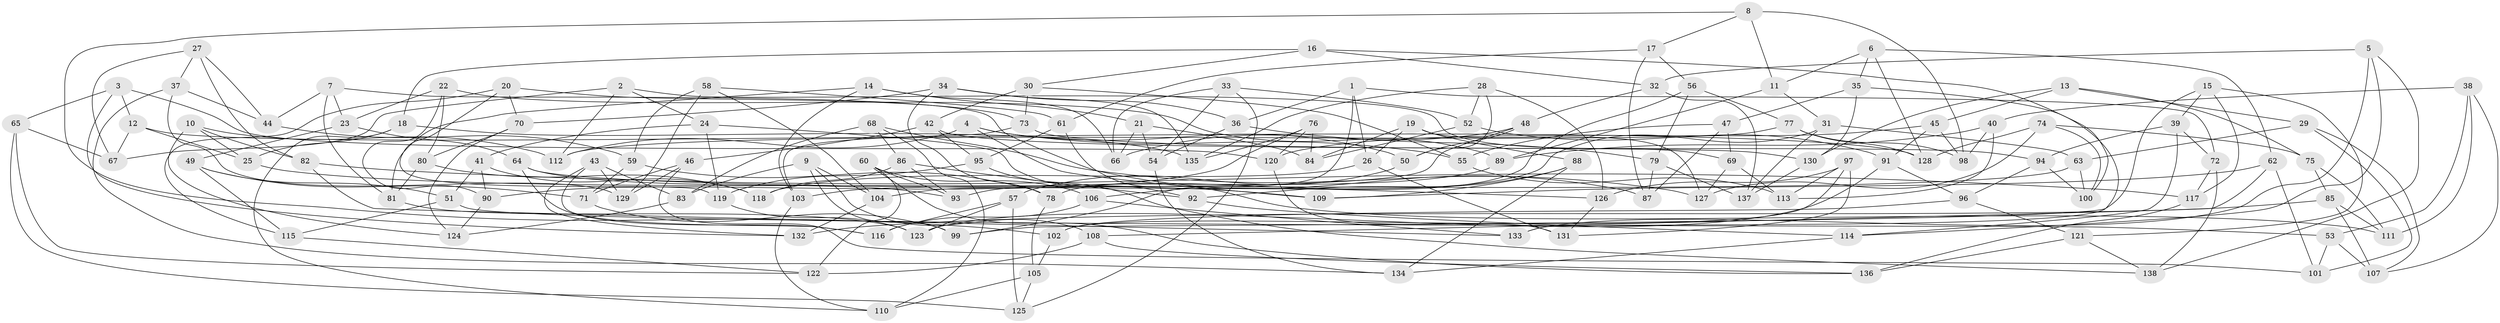 // Generated by graph-tools (version 1.1) at 2025/02/03/09/25 03:02:56]
// undirected, 138 vertices, 276 edges
graph export_dot {
graph [start="1"]
  node [color=gray90,style=filled];
  1;
  2;
  3;
  4;
  5;
  6;
  7;
  8;
  9;
  10;
  11;
  12;
  13;
  14;
  15;
  16;
  17;
  18;
  19;
  20;
  21;
  22;
  23;
  24;
  25;
  26;
  27;
  28;
  29;
  30;
  31;
  32;
  33;
  34;
  35;
  36;
  37;
  38;
  39;
  40;
  41;
  42;
  43;
  44;
  45;
  46;
  47;
  48;
  49;
  50;
  51;
  52;
  53;
  54;
  55;
  56;
  57;
  58;
  59;
  60;
  61;
  62;
  63;
  64;
  65;
  66;
  67;
  68;
  69;
  70;
  71;
  72;
  73;
  74;
  75;
  76;
  77;
  78;
  79;
  80;
  81;
  82;
  83;
  84;
  85;
  86;
  87;
  88;
  89;
  90;
  91;
  92;
  93;
  94;
  95;
  96;
  97;
  98;
  99;
  100;
  101;
  102;
  103;
  104;
  105;
  106;
  107;
  108;
  109;
  110;
  111;
  112;
  113;
  114;
  115;
  116;
  117;
  118;
  119;
  120;
  121;
  122;
  123;
  124;
  125;
  126;
  127;
  128;
  129;
  130;
  131;
  132;
  133;
  134;
  135;
  136;
  137;
  138;
  1 -- 26;
  1 -- 99;
  1 -- 72;
  1 -- 36;
  2 -- 67;
  2 -- 112;
  2 -- 24;
  2 -- 69;
  3 -- 132;
  3 -- 12;
  3 -- 65;
  3 -- 120;
  4 -- 50;
  4 -- 112;
  4 -- 55;
  4 -- 109;
  5 -- 138;
  5 -- 114;
  5 -- 133;
  5 -- 32;
  6 -- 11;
  6 -- 62;
  6 -- 128;
  6 -- 35;
  7 -- 87;
  7 -- 23;
  7 -- 81;
  7 -- 44;
  8 -- 102;
  8 -- 11;
  8 -- 98;
  8 -- 17;
  9 -- 99;
  9 -- 104;
  9 -- 83;
  9 -- 108;
  10 -- 82;
  10 -- 25;
  10 -- 112;
  10 -- 124;
  11 -- 89;
  11 -- 31;
  12 -- 67;
  12 -- 25;
  12 -- 128;
  13 -- 130;
  13 -- 45;
  13 -- 75;
  13 -- 29;
  14 -- 81;
  14 -- 66;
  14 -- 21;
  14 -- 103;
  15 -- 99;
  15 -- 117;
  15 -- 39;
  15 -- 121;
  16 -- 30;
  16 -- 100;
  16 -- 18;
  16 -- 32;
  17 -- 61;
  17 -- 56;
  17 -- 87;
  18 -- 135;
  18 -- 110;
  18 -- 25;
  19 -- 88;
  19 -- 127;
  19 -- 26;
  19 -- 84;
  20 -- 73;
  20 -- 119;
  20 -- 115;
  20 -- 70;
  21 -- 54;
  21 -- 84;
  21 -- 66;
  22 -- 90;
  22 -- 80;
  22 -- 23;
  22 -- 89;
  23 -- 64;
  23 -- 49;
  24 -- 92;
  24 -- 119;
  24 -- 41;
  25 -- 109;
  26 -- 131;
  26 -- 118;
  27 -- 44;
  27 -- 37;
  27 -- 82;
  27 -- 67;
  28 -- 135;
  28 -- 52;
  28 -- 50;
  28 -- 126;
  29 -- 101;
  29 -- 107;
  29 -- 63;
  30 -- 73;
  30 -- 42;
  30 -- 55;
  31 -- 106;
  31 -- 63;
  31 -- 137;
  32 -- 137;
  32 -- 48;
  33 -- 66;
  33 -- 52;
  33 -- 125;
  33 -- 54;
  34 -- 78;
  34 -- 36;
  34 -- 70;
  34 -- 135;
  35 -- 130;
  35 -- 133;
  35 -- 47;
  36 -- 79;
  36 -- 54;
  37 -- 44;
  37 -- 134;
  37 -- 129;
  38 -- 53;
  38 -- 111;
  38 -- 40;
  38 -- 107;
  39 -- 94;
  39 -- 114;
  39 -- 72;
  40 -- 113;
  40 -- 89;
  40 -- 98;
  41 -- 51;
  41 -- 118;
  41 -- 90;
  42 -- 130;
  42 -- 95;
  42 -- 46;
  43 -- 83;
  43 -- 132;
  43 -- 129;
  43 -- 116;
  44 -- 59;
  45 -- 91;
  45 -- 120;
  45 -- 98;
  46 -- 129;
  46 -- 71;
  46 -- 101;
  47 -- 55;
  47 -- 69;
  47 -- 87;
  48 -- 50;
  48 -- 104;
  48 -- 66;
  49 -- 51;
  49 -- 115;
  49 -- 71;
  50 -- 57;
  51 -- 115;
  51 -- 53;
  52 -- 84;
  52 -- 91;
  53 -- 101;
  53 -- 107;
  54 -- 134;
  55 -- 113;
  56 -- 77;
  56 -- 79;
  56 -- 78;
  57 -- 116;
  57 -- 123;
  57 -- 125;
  58 -- 61;
  58 -- 104;
  58 -- 59;
  58 -- 129;
  59 -- 78;
  59 -- 71;
  60 -- 122;
  60 -- 93;
  60 -- 106;
  60 -- 136;
  61 -- 95;
  61 -- 111;
  62 -- 108;
  62 -- 101;
  62 -- 109;
  63 -- 103;
  63 -- 100;
  64 -- 126;
  64 -- 93;
  64 -- 116;
  65 -- 122;
  65 -- 67;
  65 -- 125;
  68 -- 83;
  68 -- 86;
  68 -- 127;
  68 -- 110;
  69 -- 127;
  69 -- 113;
  70 -- 80;
  70 -- 124;
  71 -- 99;
  72 -- 117;
  72 -- 138;
  73 -- 103;
  73 -- 94;
  74 -- 128;
  74 -- 75;
  74 -- 127;
  74 -- 100;
  75 -- 85;
  75 -- 111;
  76 -- 135;
  76 -- 90;
  76 -- 120;
  76 -- 84;
  77 -- 128;
  77 -- 112;
  77 -- 98;
  78 -- 105;
  79 -- 137;
  79 -- 87;
  80 -- 81;
  80 -- 118;
  81 -- 123;
  82 -- 117;
  82 -- 133;
  83 -- 124;
  85 -- 111;
  85 -- 132;
  85 -- 107;
  86 -- 118;
  86 -- 92;
  86 -- 93;
  88 -- 134;
  88 -- 109;
  88 -- 92;
  89 -- 93;
  90 -- 124;
  91 -- 123;
  91 -- 96;
  92 -- 114;
  94 -- 96;
  94 -- 100;
  95 -- 138;
  95 -- 119;
  96 -- 102;
  96 -- 121;
  97 -- 126;
  97 -- 113;
  97 -- 131;
  97 -- 102;
  102 -- 105;
  103 -- 110;
  104 -- 132;
  105 -- 110;
  105 -- 125;
  106 -- 116;
  106 -- 133;
  108 -- 122;
  108 -- 136;
  114 -- 134;
  115 -- 122;
  117 -- 136;
  119 -- 123;
  120 -- 131;
  121 -- 136;
  121 -- 138;
  126 -- 131;
  130 -- 137;
}
